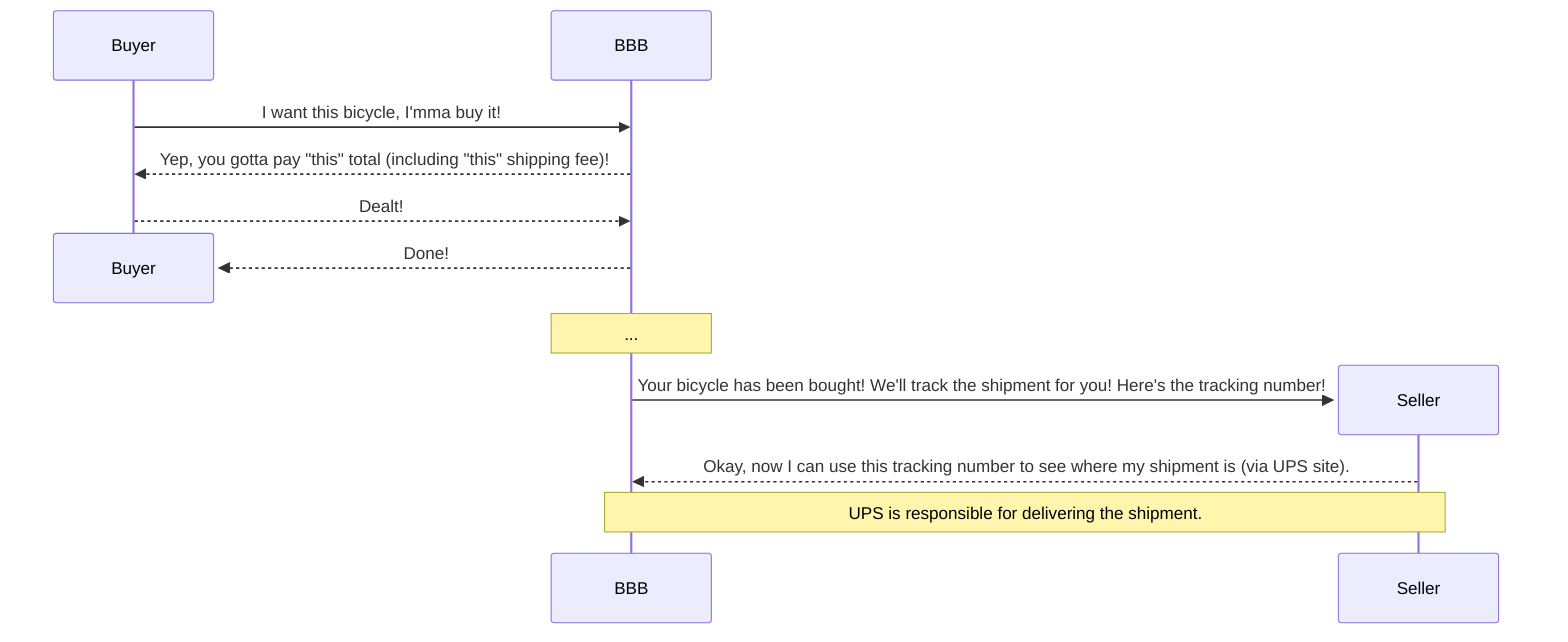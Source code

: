 sequenceDiagram
    participant Buyer
    participant BBB
    Buyer->>BBB: I want this bicycle, I'mma buy it!
    BBB-->>Buyer: Yep, you gotta pay "this" total (including "this" shipping fee)!
    Buyer-->>BBB: Dealt!
    destroy Buyer
    BBB-->>Buyer: Done!
    Note over BBB: ...

    create participant Seller
    BBB->>Seller: Your bicycle has been bought! We'll track the shipment for you! Here's the tracking number!
    Seller-->>BBB: Okay, now I can use this tracking number to see where my shipment is (via UPS site).
    Note over Seller, BBB: UPS is responsible for delivering the shipment.